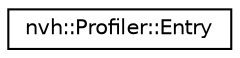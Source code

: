 digraph "Graphical Class Hierarchy"
{
 // LATEX_PDF_SIZE
  edge [fontname="Helvetica",fontsize="10",labelfontname="Helvetica",labelfontsize="10"];
  node [fontname="Helvetica",fontsize="10",shape=record];
  rankdir="LR";
  Node0 [label="nvh::Profiler::Entry",height=0.2,width=0.4,color="black", fillcolor="white", style="filled",URL="$structnvh_1_1_profiler_1_1_entry.html",tooltip=" "];
}
